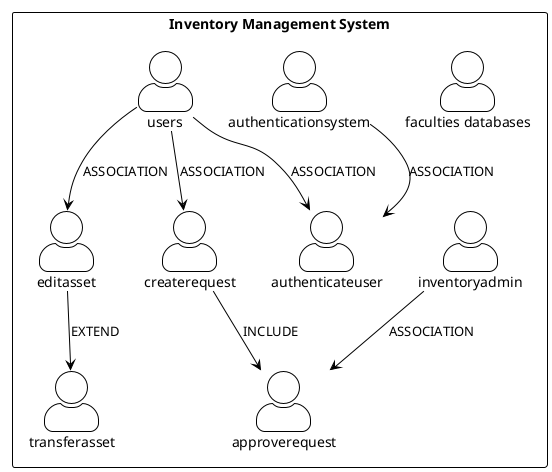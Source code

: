 @startuml
!theme plain
skinparam actorStyle awesome
skinparam usecase {
    BackgroundColor<< Main >> YellowGreen
    BorderColor<< Main >> DarkGreen
    BackgroundColor<< Secondary >> LightBlue
    BorderColor<< Secondary >> DarkBlue
}
rectangle "Inventory Management System" {
actor "faculties databases" as facultiesdatabases
users --> createrequest : ASSOCIATION
users --> editasset : ASSOCIATION
inventoryadmin --> approverequest : ASSOCIATION
users --> authenticateuser : ASSOCIATION
authenticationsystem --> authenticateuser : ASSOCIATION
createrequest --> approverequest : INCLUDE
editasset --> transferasset : EXTEND
}
@enduml